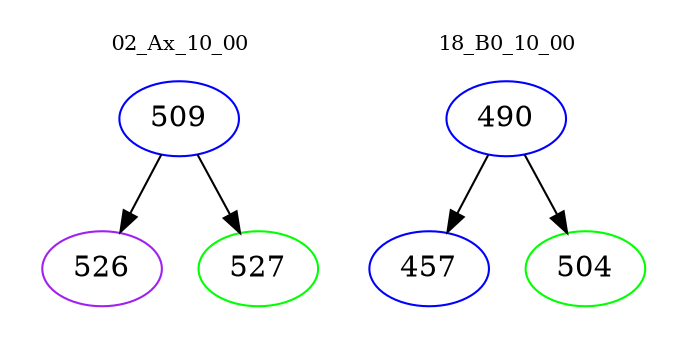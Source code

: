digraph{
subgraph cluster_0 {
color = white
label = "02_Ax_10_00";
fontsize=10;
T0_509 [label="509", color="blue"]
T0_509 -> T0_526 [color="black"]
T0_526 [label="526", color="purple"]
T0_509 -> T0_527 [color="black"]
T0_527 [label="527", color="green"]
}
subgraph cluster_1 {
color = white
label = "18_B0_10_00";
fontsize=10;
T1_490 [label="490", color="blue"]
T1_490 -> T1_457 [color="black"]
T1_457 [label="457", color="blue"]
T1_490 -> T1_504 [color="black"]
T1_504 [label="504", color="green"]
}
}
